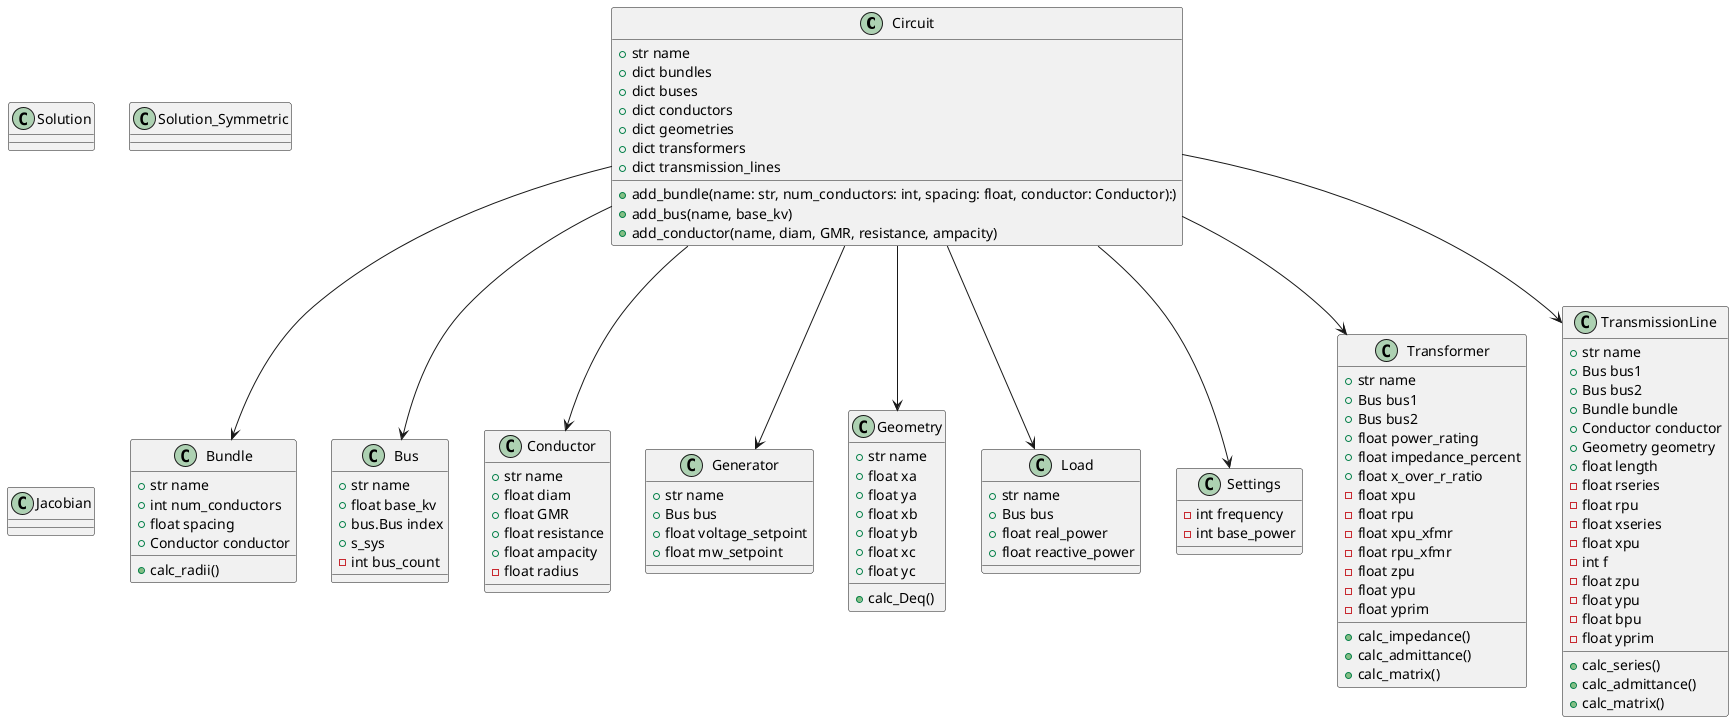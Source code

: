@startuml
class Circuit {
    +str name
    +dict bundles
    +dict buses
    +dict conductors
    +dict geometries
    +dict transformers
    +dict transmission_lines

    +add_bundle(name: str, num_conductors: int, spacing: float, conductor: Conductor):)
    +add_bus(name, base_kv)
    +add_conductor(name, diam, GMR, resistance, ampacity)
}

class Bundle {
    +str name
    +int num_conductors
    +float spacing
    +Conductor conductor

    +calc_radii()
}

class Bus {
    +str name
    +float base_kv
    +bus.Bus index
    +s_sys
    -int bus_count
}

class Conductor {
    +str name
    +float diam
    +float GMR
    +float resistance
    +float ampacity
    -float radius
}

class Generator {
    +str name
    +Bus bus
    +float voltage_setpoint
    +float mw_setpoint
}

class Geometry {
    +str name
    +float xa
    +float ya
    +float xb
    +float yb
    +float xc
    +float yc

    +calc_Deq()
}

class Load {
    +str name
    +Bus bus
    +float real_power
    +float reactive_power
}

class Settings {
    -int frequency
    -int base_power
}

class Transformer {
    +str name
    +Bus bus1
    +Bus bus2
    +float power_rating
    +float impedance_percent
    +float x_over_r_ratio
    -float xpu
    -float rpu
    -float xpu_xfmr
    -float rpu_xfmr
    -float zpu
    -float ypu
    -float yprim

    +calc_impedance()
    +calc_admittance()
    +calc_matrix()
}

class TransmissionLine {
    +str name
    +Bus bus1
    +Bus bus2
    +Bundle bundle
    +Conductor conductor 
    +Geometry geometry 
    +float length
    -float rseries
    -float rpu
    -float xseries
    -float xpu
    -int f
    -float zpu
    -float ypu
    -float bpu
    -float yprim

    +calc_series()
    +calc_admittance()
    +calc_matrix()
}

class Solution {

}

class Solution_Symmetric {

}

class Jacobian {
    
}

Circuit --> Bundle
Circuit --> Bus
Circuit --> Conductor
Circuit --> Generator
Circuit --> Geometry
Circuit --> Load
Circuit --> Settings
Circuit --> Transformer
Circuit --> TransmissionLine

@enduml
